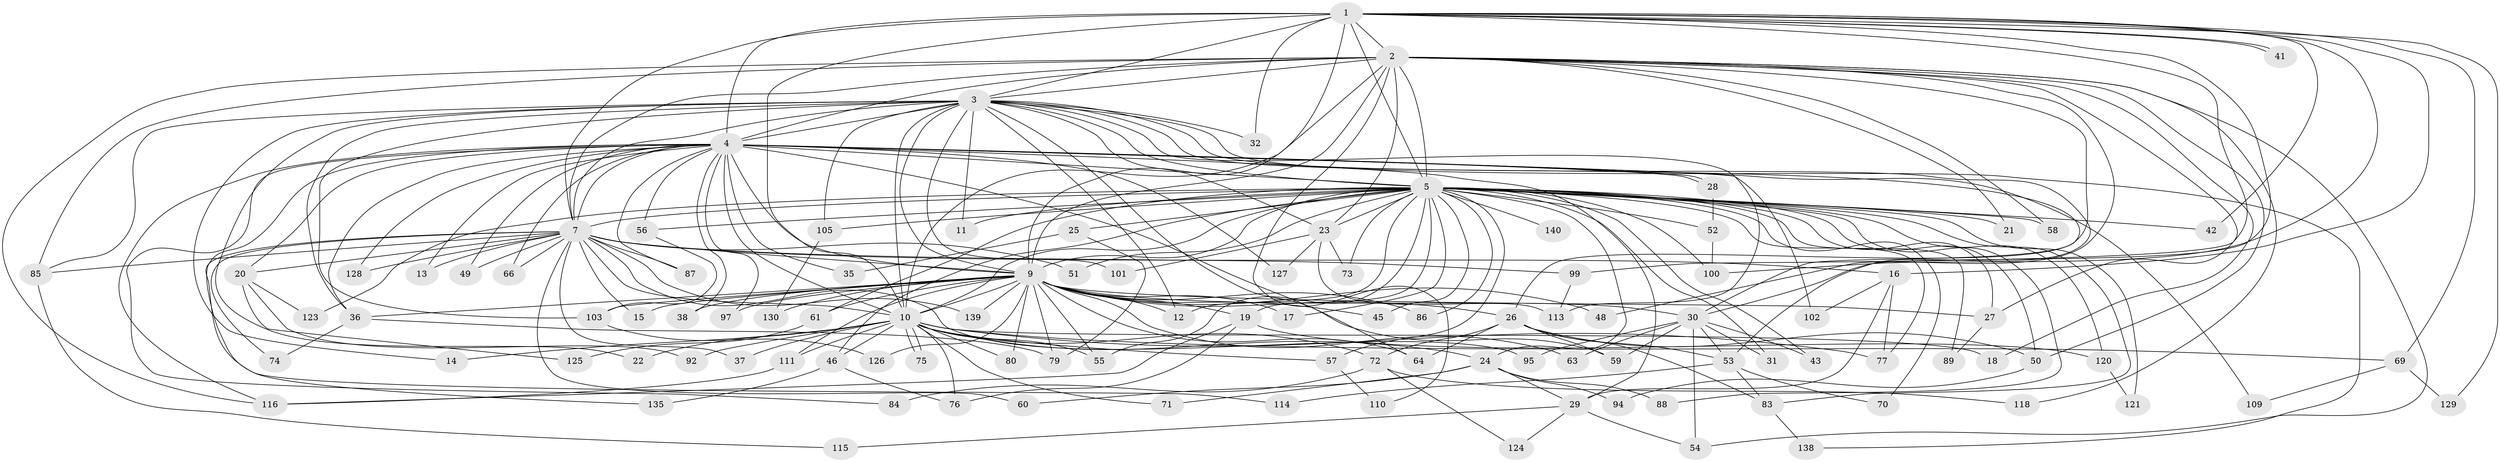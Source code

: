 // original degree distribution, {22: 0.014285714285714285, 24: 0.014285714285714285, 13: 0.007142857142857143, 40: 0.007142857142857143, 17: 0.007142857142857143, 27: 0.007142857142857143, 34: 0.007142857142857143, 28: 0.007142857142857143, 2: 0.5928571428571429, 3: 0.14285714285714285, 6: 0.014285714285714285, 5: 0.07142857142857142, 4: 0.09285714285714286, 8: 0.007142857142857143, 11: 0.007142857142857143}
// Generated by graph-tools (version 1.1) at 2025/10/02/27/25 16:10:59]
// undirected, 106 vertices, 244 edges
graph export_dot {
graph [start="1"]
  node [color=gray90,style=filled];
  1 [super="+82"];
  2 [super="+33"];
  3 [super="+90"];
  4 [super="+8"];
  5 [super="+6"];
  7 [super="+47"];
  9 [super="+39"];
  10 [super="+34"];
  11;
  12 [super="+107"];
  13;
  14;
  15;
  16 [super="+81"];
  17;
  18;
  19 [super="+136"];
  20;
  21;
  22;
  23 [super="+40"];
  24 [super="+62"];
  25;
  26 [super="+104"];
  27 [super="+65"];
  28;
  29 [super="+44"];
  30 [super="+108"];
  31;
  32;
  35;
  36 [super="+67"];
  37;
  38;
  41;
  42;
  43;
  45;
  46;
  48;
  49;
  50 [super="+91"];
  51;
  52;
  53 [super="+134"];
  54 [super="+68"];
  55 [super="+78"];
  56;
  57;
  58;
  59 [super="+106"];
  60;
  61;
  63;
  64 [super="+98"];
  66;
  69;
  70;
  71;
  72;
  73;
  74;
  75;
  76 [super="+93"];
  77 [super="+112"];
  79 [super="+117"];
  80;
  83 [super="+133"];
  84;
  85 [super="+96"];
  86;
  87;
  88;
  89;
  92;
  94;
  95;
  97;
  99 [super="+119"];
  100 [super="+131"];
  101;
  102;
  103 [super="+122"];
  105;
  109;
  110;
  111 [super="+137"];
  113;
  114;
  115;
  116 [super="+132"];
  118;
  120;
  121;
  123;
  124;
  125;
  126;
  127;
  128;
  129;
  130;
  135;
  138;
  139;
  140;
  1 -- 2;
  1 -- 3;
  1 -- 4 [weight=2];
  1 -- 5 [weight=2];
  1 -- 7;
  1 -- 9;
  1 -- 10 [weight=2];
  1 -- 16;
  1 -- 30;
  1 -- 32;
  1 -- 41;
  1 -- 41;
  1 -- 42;
  1 -- 69;
  1 -- 99;
  1 -- 100;
  1 -- 129;
  2 -- 3;
  2 -- 4 [weight=3];
  2 -- 5 [weight=2];
  2 -- 7;
  2 -- 9 [weight=2];
  2 -- 10;
  2 -- 18;
  2 -- 21;
  2 -- 26;
  2 -- 27;
  2 -- 48;
  2 -- 50;
  2 -- 54;
  2 -- 58;
  2 -- 85;
  2 -- 110;
  2 -- 116;
  2 -- 118;
  2 -- 23;
  3 -- 4 [weight=2];
  3 -- 5 [weight=2];
  3 -- 7;
  3 -- 9;
  3 -- 10;
  3 -- 11;
  3 -- 14;
  3 -- 22;
  3 -- 23;
  3 -- 32;
  3 -- 36;
  3 -- 101;
  3 -- 105;
  3 -- 138;
  3 -- 113;
  3 -- 103;
  3 -- 30;
  3 -- 64;
  3 -- 85;
  3 -- 53;
  3 -- 12;
  4 -- 5 [weight=4];
  4 -- 7 [weight=2];
  4 -- 9 [weight=2];
  4 -- 10 [weight=2];
  4 -- 28;
  4 -- 28;
  4 -- 56;
  4 -- 128;
  4 -- 66;
  4 -- 13;
  4 -- 20;
  4 -- 84;
  4 -- 87;
  4 -- 29;
  4 -- 97;
  4 -- 35;
  4 -- 36;
  4 -- 38;
  4 -- 102;
  4 -- 109;
  4 -- 49;
  4 -- 114;
  4 -- 59;
  4 -- 127;
  4 -- 116;
  5 -- 7 [weight=3];
  5 -- 9 [weight=2];
  5 -- 10 [weight=2];
  5 -- 11;
  5 -- 17;
  5 -- 21;
  5 -- 23;
  5 -- 25 [weight=2];
  5 -- 27;
  5 -- 31;
  5 -- 43;
  5 -- 45;
  5 -- 46;
  5 -- 50;
  5 -- 51;
  5 -- 52;
  5 -- 56;
  5 -- 57;
  5 -- 58;
  5 -- 61;
  5 -- 70;
  5 -- 77;
  5 -- 83;
  5 -- 86;
  5 -- 89;
  5 -- 100;
  5 -- 105;
  5 -- 120;
  5 -- 121;
  5 -- 123;
  5 -- 140 [weight=2];
  5 -- 73;
  5 -- 12;
  5 -- 19;
  5 -- 24 [weight=2];
  5 -- 88;
  5 -- 42;
  5 -- 55;
  7 -- 9;
  7 -- 10;
  7 -- 13;
  7 -- 15;
  7 -- 16;
  7 -- 20;
  7 -- 37;
  7 -- 49;
  7 -- 51;
  7 -- 60;
  7 -- 74;
  7 -- 85;
  7 -- 87;
  7 -- 95;
  7 -- 99;
  7 -- 139;
  7 -- 128;
  7 -- 66;
  7 -- 135;
  9 -- 10;
  9 -- 12;
  9 -- 15;
  9 -- 17;
  9 -- 19;
  9 -- 26 [weight=2];
  9 -- 30;
  9 -- 36;
  9 -- 38;
  9 -- 45;
  9 -- 48;
  9 -- 55;
  9 -- 61;
  9 -- 63;
  9 -- 64;
  9 -- 79;
  9 -- 86;
  9 -- 97;
  9 -- 111 [weight=2];
  9 -- 126;
  9 -- 130;
  9 -- 139;
  9 -- 80;
  9 -- 103;
  9 -- 27;
  10 -- 14;
  10 -- 18;
  10 -- 22;
  10 -- 24;
  10 -- 37;
  10 -- 46;
  10 -- 55;
  10 -- 57;
  10 -- 69;
  10 -- 71;
  10 -- 72;
  10 -- 75;
  10 -- 75;
  10 -- 76;
  10 -- 77;
  10 -- 80;
  10 -- 92;
  10 -- 111;
  16 -- 102;
  16 -- 77;
  16 -- 29 [weight=2];
  19 -- 120;
  19 -- 76;
  19 -- 116;
  20 -- 92;
  20 -- 123;
  20 -- 125;
  23 -- 101;
  23 -- 127;
  23 -- 73;
  23 -- 113;
  24 -- 29;
  24 -- 60;
  24 -- 71;
  24 -- 88;
  24 -- 94;
  25 -- 35;
  25 -- 79;
  26 -- 53;
  26 -- 64;
  26 -- 72;
  26 -- 59;
  26 -- 50;
  26 -- 83;
  27 -- 89;
  28 -- 52;
  29 -- 115;
  29 -- 124;
  29 -- 54;
  30 -- 31;
  30 -- 43;
  30 -- 53;
  30 -- 59;
  30 -- 63;
  30 -- 95 [weight=2];
  30 -- 54;
  36 -- 74;
  36 -- 79;
  46 -- 76;
  46 -- 135;
  50 -- 94;
  52 -- 100;
  53 -- 70;
  53 -- 83;
  53 -- 114;
  56 -- 103;
  57 -- 110;
  61 -- 125;
  69 -- 109;
  69 -- 129;
  72 -- 84;
  72 -- 118;
  72 -- 124;
  83 -- 138;
  85 -- 115;
  99 -- 113;
  103 -- 126;
  105 -- 130;
  111 -- 116;
  120 -- 121;
}

